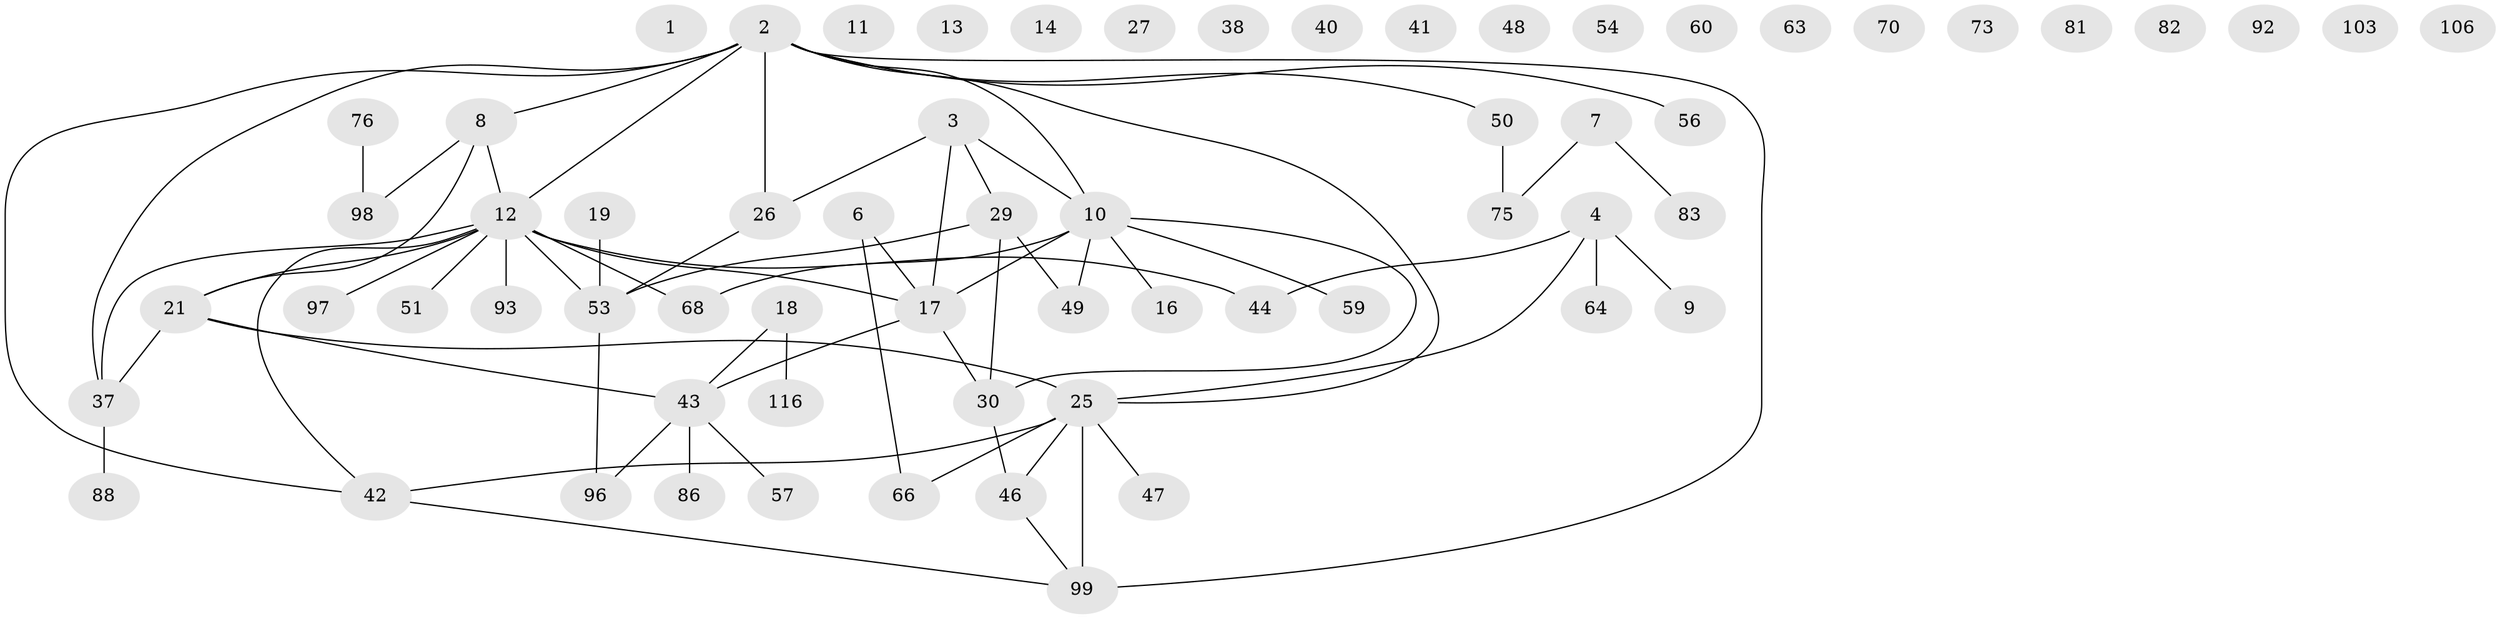 // original degree distribution, {0: 0.16379310344827586, 3: 0.21551724137931033, 1: 0.16379310344827586, 2: 0.28448275862068967, 8: 0.008620689655172414, 4: 0.11206896551724138, 5: 0.034482758620689655, 6: 0.017241379310344827}
// Generated by graph-tools (version 1.1) at 2025/13/03/09/25 04:13:00]
// undirected, 64 vertices, 68 edges
graph export_dot {
graph [start="1"]
  node [color=gray90,style=filled];
  1;
  2 [super="+52+104+112"];
  3 [super="+5+24+34"];
  4 [super="+23+28+95"];
  6 [super="+22+111"];
  7 [super="+87"];
  8 [super="+36+74"];
  9;
  10 [super="+71+100"];
  11;
  12 [super="+15+35+45+61+72+78+91+114"];
  13;
  14;
  16 [super="+20"];
  17 [super="+31+33"];
  18 [super="+62+101"];
  19 [super="+65"];
  21 [super="+55"];
  25 [super="+58+79+80"];
  26 [super="+39"];
  27;
  29 [super="+32+102"];
  30 [super="+107"];
  37 [super="+77+85+89"];
  38;
  40;
  41;
  42 [super="+113"];
  43 [super="+105+108+110"];
  44;
  46 [super="+67+69"];
  47;
  48;
  49;
  50 [super="+94"];
  51;
  53 [super="+84+115"];
  54;
  56;
  57;
  59;
  60;
  63;
  64;
  66;
  68;
  70;
  73;
  75;
  76 [super="+90"];
  81;
  82;
  83 [super="+109"];
  86;
  88;
  92;
  93;
  96;
  97;
  98;
  99;
  103;
  106;
  116;
  2 -- 56;
  2 -- 99;
  2 -- 26 [weight=2];
  2 -- 42;
  2 -- 8;
  2 -- 10;
  2 -- 12;
  2 -- 25;
  2 -- 37;
  2 -- 50;
  3 -- 10;
  3 -- 26;
  3 -- 29;
  3 -- 17;
  4 -- 9 [weight=2];
  4 -- 64;
  4 -- 44;
  4 -- 25;
  6 -- 17;
  6 -- 66;
  7 -- 83;
  7 -- 75;
  8 -- 21;
  8 -- 98;
  8 -- 12;
  10 -- 17;
  10 -- 68;
  10 -- 49;
  10 -- 59;
  10 -- 30;
  10 -- 16;
  12 -- 68;
  12 -- 97;
  12 -- 51;
  12 -- 93;
  12 -- 44;
  12 -- 17;
  12 -- 21;
  12 -- 37;
  12 -- 42;
  12 -- 53;
  17 -- 30;
  17 -- 43;
  18 -- 116;
  18 -- 43;
  19 -- 53;
  21 -- 25;
  21 -- 37;
  21 -- 43;
  25 -- 99 [weight=2];
  25 -- 66;
  25 -- 42;
  25 -- 46 [weight=3];
  25 -- 47;
  26 -- 53;
  29 -- 49;
  29 -- 30;
  29 -- 53;
  30 -- 46;
  37 -- 88;
  42 -- 99;
  43 -- 96;
  43 -- 57;
  43 -- 86;
  46 -- 99;
  50 -- 75;
  53 -- 96;
  76 -- 98;
}
